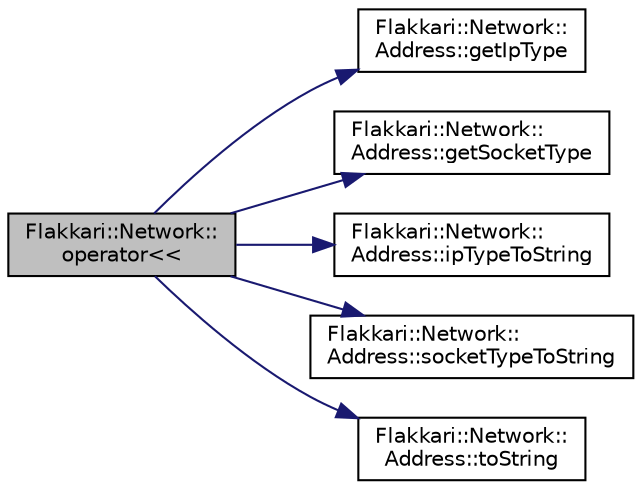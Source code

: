 digraph "Flakkari::Network::operator&lt;&lt;"
{
 // LATEX_PDF_SIZE
  edge [fontname="Helvetica",fontsize="10",labelfontname="Helvetica",labelfontsize="10"];
  node [fontname="Helvetica",fontsize="10",shape=record];
  rankdir="LR";
  Node1 [label="Flakkari::Network::\loperator\<\<",height=0.2,width=0.4,color="black", fillcolor="grey75", style="filled", fontcolor="black",tooltip="Overload of operator<< for Address."];
  Node1 -> Node2 [color="midnightblue",fontsize="10",style="solid",fontname="Helvetica"];
  Node2 [label="Flakkari::Network::\lAddress::getIpType",height=0.2,width=0.4,color="black", fillcolor="white", style="filled",URL="$df/d4f/classFlakkari_1_1Network_1_1Address.html#a815ceebc852d7373326cf85a5f4f1896",tooltip="Get the Ip Type object."];
  Node1 -> Node3 [color="midnightblue",fontsize="10",style="solid",fontname="Helvetica"];
  Node3 [label="Flakkari::Network::\lAddress::getSocketType",height=0.2,width=0.4,color="black", fillcolor="white", style="filled",URL="$df/d4f/classFlakkari_1_1Network_1_1Address.html#a9f8987e4073c6af88012222bf6946815",tooltip="Get the Socket Type object."];
  Node1 -> Node4 [color="midnightblue",fontsize="10",style="solid",fontname="Helvetica"];
  Node4 [label="Flakkari::Network::\lAddress::ipTypeToString",height=0.2,width=0.4,color="black", fillcolor="white", style="filled",URL="$df/d4f/classFlakkari_1_1Network_1_1Address.html#ad294efeb787ad3a4977da24e6107cfbe",tooltip="Convert IpType to string."];
  Node1 -> Node5 [color="midnightblue",fontsize="10",style="solid",fontname="Helvetica"];
  Node5 [label="Flakkari::Network::\lAddress::socketTypeToString",height=0.2,width=0.4,color="black", fillcolor="white", style="filled",URL="$df/d4f/classFlakkari_1_1Network_1_1Address.html#ade93b893c1d9e9e4898638e155fe0a14",tooltip="Convert SocketType to string."];
  Node1 -> Node6 [color="midnightblue",fontsize="10",style="solid",fontname="Helvetica"];
  Node6 [label="Flakkari::Network::\lAddress::toString",height=0.2,width=0.4,color="black", fillcolor="white", style="filled",URL="$df/d4f/classFlakkari_1_1Network_1_1Address.html#a7075d815e6bc63d5ba430fb8ab7252ba",tooltip="Convert Address to string."];
}
